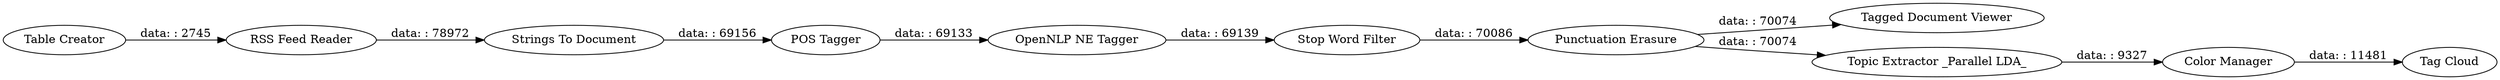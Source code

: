digraph {
	"-7444395024015815011_43" [label="Color Manager"]
	"-7444395024015815011_5" [label="OpenNLP NE Tagger"]
	"-7444395024015815011_6" [label="Stop Word Filter"]
	"-7444395024015815011_8" [label="Tagged Document Viewer"]
	"-7444395024015815011_3" [label="Strings To Document"]
	"-7444395024015815011_42" [label="Topic Extractor _Parallel LDA_"]
	"-7444395024015815011_4" [label="POS Tagger"]
	"-7444395024015815011_1" [label="RSS Feed Reader"]
	"-7444395024015815011_44" [label="Tag Cloud"]
	"-7444395024015815011_2" [label="Table Creator"]
	"-7444395024015815011_7" [label="Punctuation Erasure"]
	"-7444395024015815011_2" -> "-7444395024015815011_1" [label="data: : 2745"]
	"-7444395024015815011_6" -> "-7444395024015815011_7" [label="data: : 70086"]
	"-7444395024015815011_4" -> "-7444395024015815011_5" [label="data: : 69133"]
	"-7444395024015815011_3" -> "-7444395024015815011_4" [label="data: : 69156"]
	"-7444395024015815011_7" -> "-7444395024015815011_42" [label="data: : 70074"]
	"-7444395024015815011_43" -> "-7444395024015815011_44" [label="data: : 11481"]
	"-7444395024015815011_7" -> "-7444395024015815011_8" [label="data: : 70074"]
	"-7444395024015815011_5" -> "-7444395024015815011_6" [label="data: : 69139"]
	"-7444395024015815011_42" -> "-7444395024015815011_43" [label="data: : 9327"]
	"-7444395024015815011_1" -> "-7444395024015815011_3" [label="data: : 78972"]
	rankdir=LR
}
